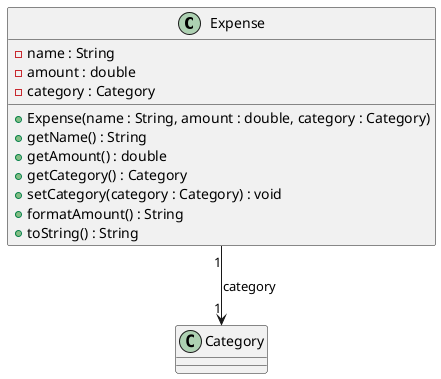 @startuml
class Expense {
    - name : String
    - amount : double
    - category : Category

    + Expense(name : String, amount : double, category : Category)
    + getName() : String
    + getAmount() : double
    + getCategory() : Category
    + setCategory(category : Category) : void
    + formatAmount() : String
    + toString() : String
}

class Category {
}

Expense "1" --> "1" Category : category
@enduml
